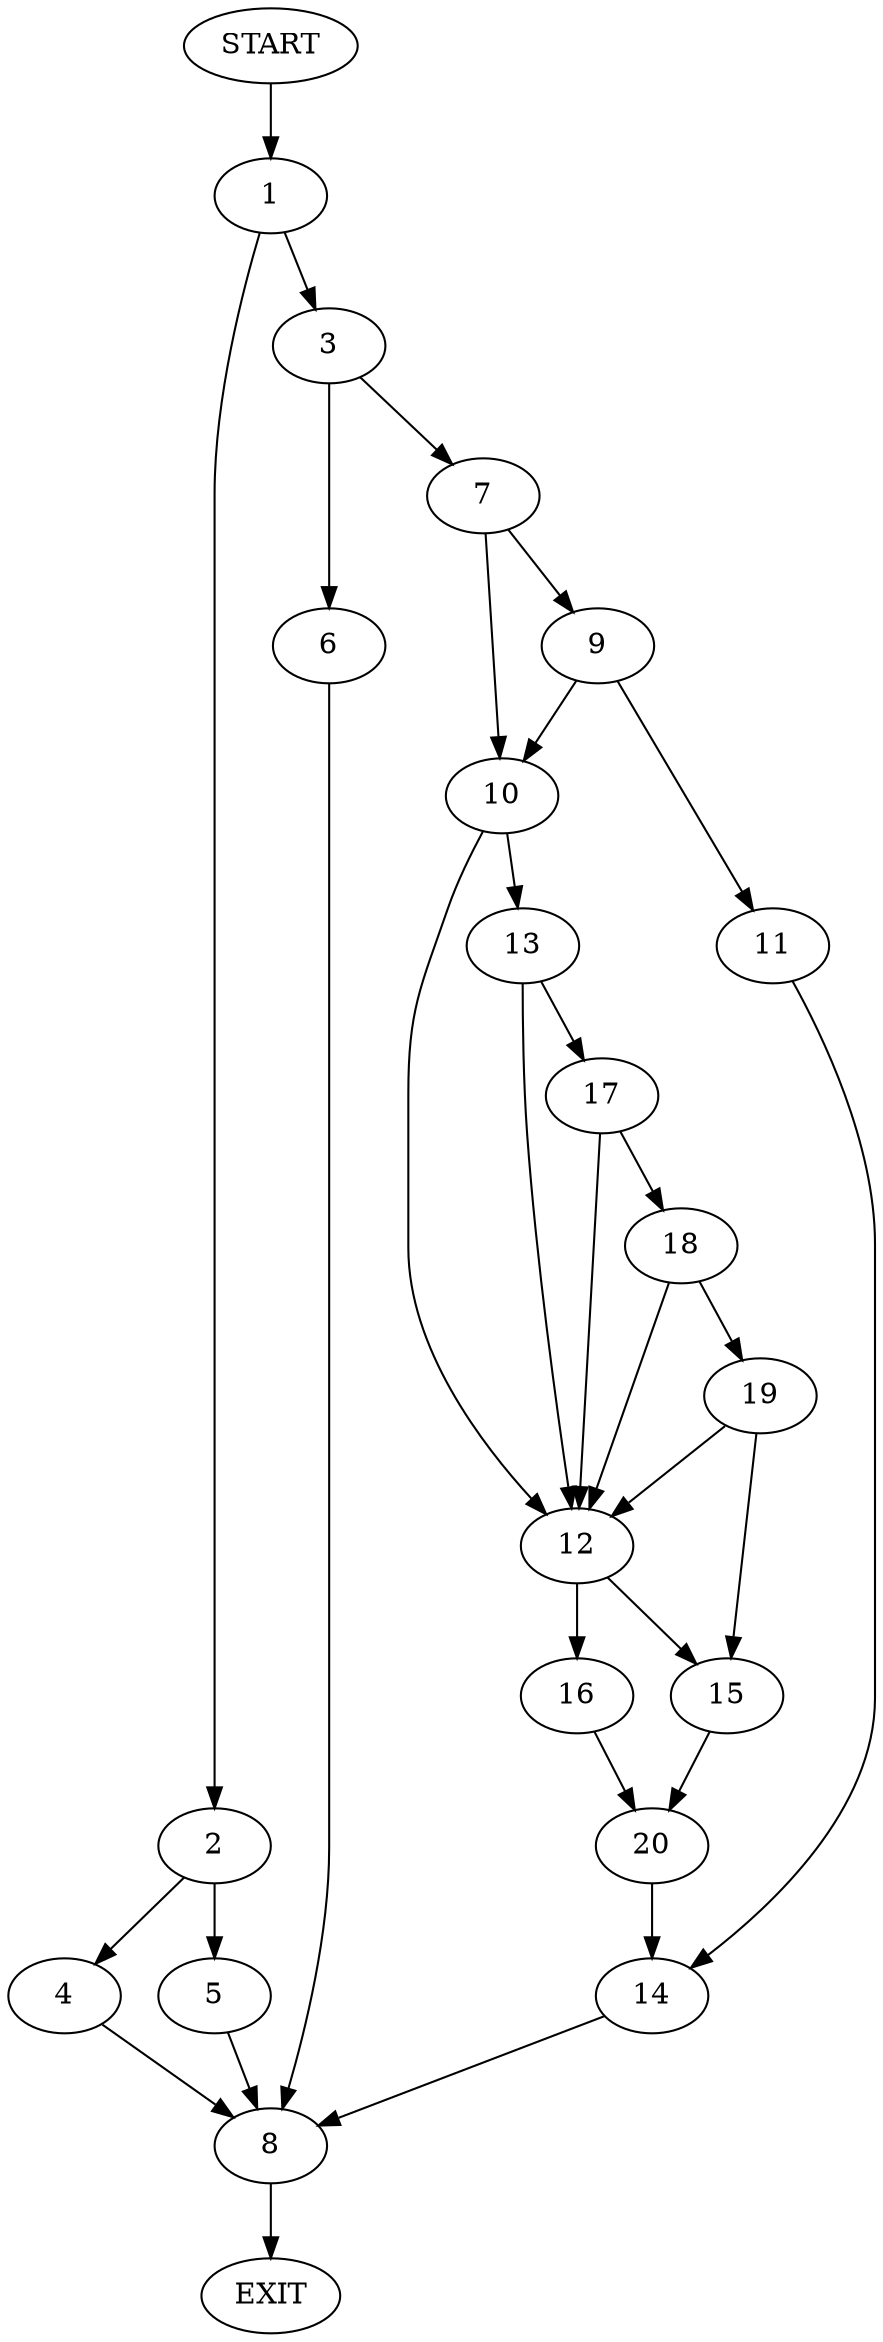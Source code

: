 digraph {
0 [label="START"]
21 [label="EXIT"]
0 -> 1
1 -> 2
1 -> 3
2 -> 4
2 -> 5
3 -> 6
3 -> 7
6 -> 8
7 -> 9
7 -> 10
8 -> 21
9 -> 11
9 -> 10
10 -> 12
10 -> 13
11 -> 14
14 -> 8
12 -> 15
12 -> 16
13 -> 12
13 -> 17
17 -> 12
17 -> 18
18 -> 12
18 -> 19
19 -> 12
19 -> 15
15 -> 20
16 -> 20
20 -> 14
5 -> 8
4 -> 8
}

